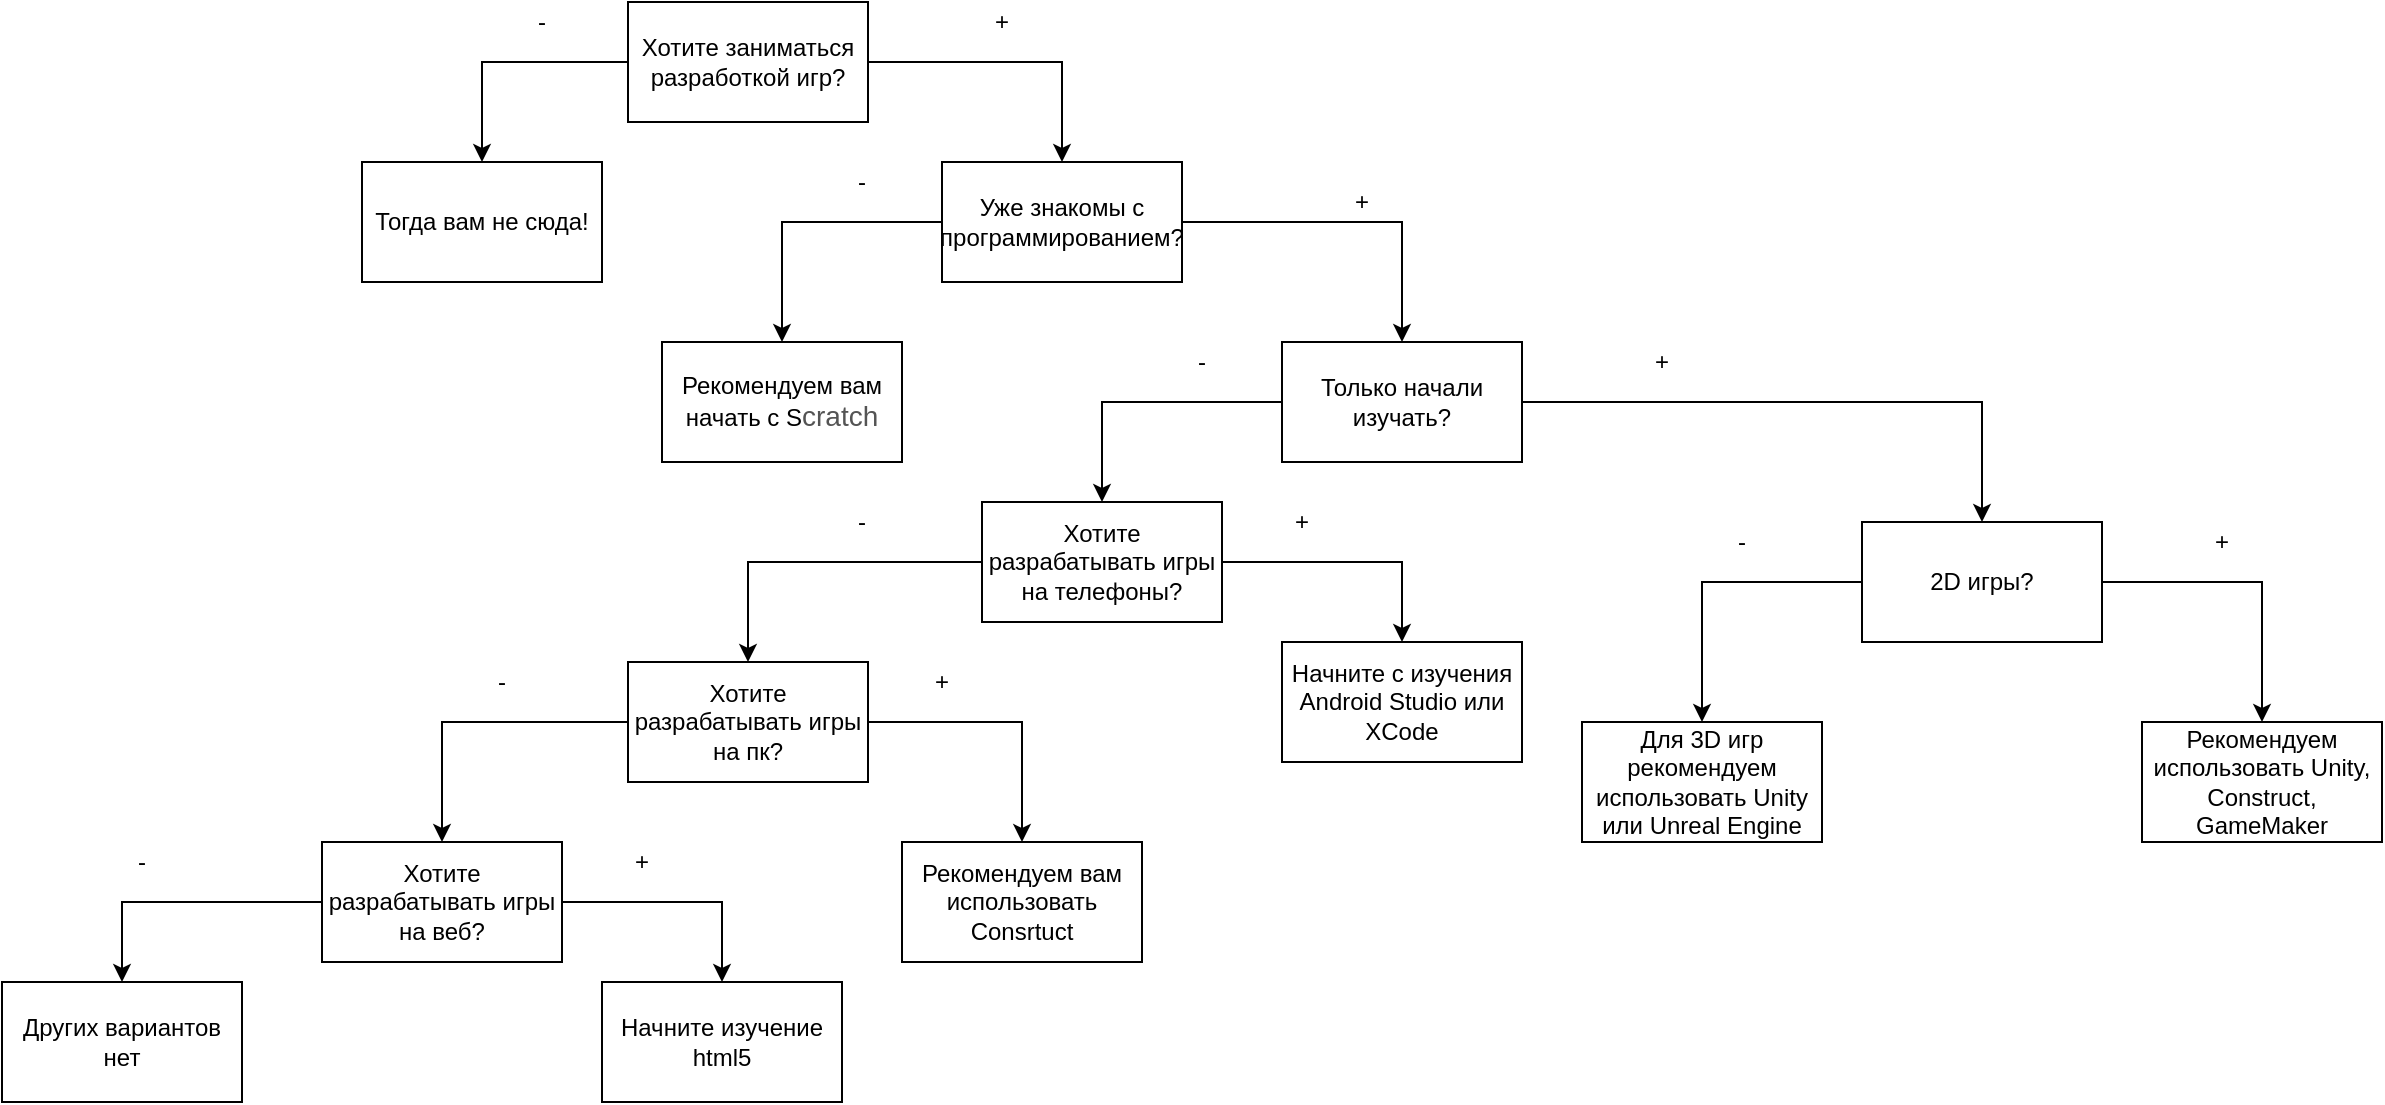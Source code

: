 <mxfile version="12.4.3" type="device" pages="1"><diagram id="BMum3TwJY-TlS5wHPdMq" name="Page-1"><mxGraphModel dx="2619" dy="723" grid="1" gridSize="10" guides="1" tooltips="1" connect="1" arrows="1" fold="1" page="1" pageScale="1" pageWidth="827" pageHeight="1169" math="0" shadow="0"><root><mxCell id="0"/><mxCell id="1" parent="0"/><mxCell id="CIO8jjo4Fvvt368eIPhB-8" value="" style="edgeStyle=orthogonalEdgeStyle;rounded=0;orthogonalLoop=1;jettySize=auto;html=1;" parent="1" source="CIO8jjo4Fvvt368eIPhB-1" target="CIO8jjo4Fvvt368eIPhB-7" edge="1"><mxGeometry relative="1" as="geometry"/></mxCell><mxCell id="CIO8jjo4Fvvt368eIPhB-9" style="edgeStyle=orthogonalEdgeStyle;rounded=0;orthogonalLoop=1;jettySize=auto;html=1;exitX=1;exitY=0.5;exitDx=0;exitDy=0;entryX=0.5;entryY=0;entryDx=0;entryDy=0;" parent="1" source="CIO8jjo4Fvvt368eIPhB-1" target="CIO8jjo4Fvvt368eIPhB-2" edge="1"><mxGeometry relative="1" as="geometry"/></mxCell><mxCell id="CIO8jjo4Fvvt368eIPhB-1" value="&lt;font style=&quot;vertical-align: inherit&quot;&gt;&lt;font style=&quot;vertical-align: inherit&quot;&gt;Хотите заниматься разработкой игр?&lt;/font&gt;&lt;/font&gt;" style="rounded=0;whiteSpace=wrap;html=1;" parent="1" vertex="1"><mxGeometry x="193" y="30" width="120" height="60" as="geometry"/></mxCell><mxCell id="CIO8jjo4Fvvt368eIPhB-7" value="Тогда вам не сюда!" style="rounded=0;whiteSpace=wrap;html=1;" parent="1" vertex="1"><mxGeometry x="60" y="110" width="120" height="60" as="geometry"/></mxCell><mxCell id="CIO8jjo4Fvvt368eIPhB-6" value="" style="edgeStyle=orthogonalEdgeStyle;rounded=0;orthogonalLoop=1;jettySize=auto;html=1;" parent="1" source="CIO8jjo4Fvvt368eIPhB-2" target="CIO8jjo4Fvvt368eIPhB-5" edge="1"><mxGeometry relative="1" as="geometry"/></mxCell><mxCell id="CIO8jjo4Fvvt368eIPhB-11" value="" style="edgeStyle=orthogonalEdgeStyle;rounded=0;orthogonalLoop=1;jettySize=auto;html=1;" parent="1" source="CIO8jjo4Fvvt368eIPhB-2" target="CIO8jjo4Fvvt368eIPhB-10" edge="1"><mxGeometry relative="1" as="geometry"/></mxCell><mxCell id="CIO8jjo4Fvvt368eIPhB-2" value="&lt;font style=&quot;vertical-align: inherit&quot;&gt;&lt;font style=&quot;vertical-align: inherit&quot;&gt;Уже знакомы с программированием?&lt;/font&gt;&lt;/font&gt;" style="rounded=0;whiteSpace=wrap;html=1;" parent="1" vertex="1"><mxGeometry x="350" y="110" width="120" height="60" as="geometry"/></mxCell><mxCell id="GX0YMF1vHacWtDlp9UDs-3" value="" style="edgeStyle=orthogonalEdgeStyle;rounded=0;orthogonalLoop=1;jettySize=auto;html=1;" edge="1" parent="1" source="CIO8jjo4Fvvt368eIPhB-10" target="GX0YMF1vHacWtDlp9UDs-2"><mxGeometry relative="1" as="geometry"/></mxCell><mxCell id="GX0YMF1vHacWtDlp9UDs-24" value="" style="edgeStyle=orthogonalEdgeStyle;rounded=0;orthogonalLoop=1;jettySize=auto;html=1;" edge="1" parent="1" source="CIO8jjo4Fvvt368eIPhB-10" target="GX0YMF1vHacWtDlp9UDs-23"><mxGeometry relative="1" as="geometry"/></mxCell><mxCell id="CIO8jjo4Fvvt368eIPhB-10" value="&lt;font style=&quot;vertical-align: inherit&quot;&gt;&lt;font style=&quot;vertical-align: inherit&quot;&gt;Только начали изучать?&lt;/font&gt;&lt;/font&gt;" style="rounded=0;whiteSpace=wrap;html=1;" parent="1" vertex="1"><mxGeometry x="520" y="200" width="120" height="60" as="geometry"/></mxCell><mxCell id="GX0YMF1vHacWtDlp9UDs-26" value="" style="edgeStyle=orthogonalEdgeStyle;rounded=0;orthogonalLoop=1;jettySize=auto;html=1;" edge="1" parent="1" source="GX0YMF1vHacWtDlp9UDs-23" target="GX0YMF1vHacWtDlp9UDs-25"><mxGeometry relative="1" as="geometry"/></mxCell><mxCell id="GX0YMF1vHacWtDlp9UDs-27" style="edgeStyle=orthogonalEdgeStyle;rounded=0;orthogonalLoop=1;jettySize=auto;html=1;exitX=0;exitY=0.5;exitDx=0;exitDy=0;entryX=0.5;entryY=0;entryDx=0;entryDy=0;" edge="1" parent="1" source="GX0YMF1vHacWtDlp9UDs-23" target="CIO8jjo4Fvvt368eIPhB-14"><mxGeometry relative="1" as="geometry"/></mxCell><mxCell id="GX0YMF1vHacWtDlp9UDs-23" value="&lt;font style=&quot;vertical-align: inherit&quot;&gt;&lt;font style=&quot;vertical-align: inherit&quot;&gt;2D игры?&lt;/font&gt;&lt;/font&gt;" style="rounded=0;whiteSpace=wrap;html=1;" vertex="1" parent="1"><mxGeometry x="810" y="290" width="120" height="60" as="geometry"/></mxCell><mxCell id="GX0YMF1vHacWtDlp9UDs-25" value="Рекомендуем использовать Unity, Construct, GameMaker" style="rounded=0;whiteSpace=wrap;html=1;" vertex="1" parent="1"><mxGeometry x="950" y="390" width="120" height="60" as="geometry"/></mxCell><mxCell id="GX0YMF1vHacWtDlp9UDs-7" style="edgeStyle=orthogonalEdgeStyle;rounded=0;orthogonalLoop=1;jettySize=auto;html=1;exitX=0;exitY=0.5;exitDx=0;exitDy=0;entryX=0.5;entryY=0;entryDx=0;entryDy=0;" edge="1" parent="1" source="GX0YMF1vHacWtDlp9UDs-2" target="GX0YMF1vHacWtDlp9UDs-5"><mxGeometry relative="1" as="geometry"/></mxCell><mxCell id="GX0YMF1vHacWtDlp9UDs-11" value="" style="edgeStyle=orthogonalEdgeStyle;rounded=0;orthogonalLoop=1;jettySize=auto;html=1;" edge="1" parent="1" source="GX0YMF1vHacWtDlp9UDs-2" target="GX0YMF1vHacWtDlp9UDs-10"><mxGeometry relative="1" as="geometry"/></mxCell><mxCell id="GX0YMF1vHacWtDlp9UDs-2" value="Хотите разрабатывать игры на телефоны?" style="rounded=0;whiteSpace=wrap;html=1;" vertex="1" parent="1"><mxGeometry x="370" y="280" width="120" height="60" as="geometry"/></mxCell><mxCell id="GX0YMF1vHacWtDlp9UDs-10" value="Начните с изучения Android Studio или XCode" style="rounded=0;whiteSpace=wrap;html=1;" vertex="1" parent="1"><mxGeometry x="520" y="350" width="120" height="60" as="geometry"/></mxCell><mxCell id="CIO8jjo4Fvvt368eIPhB-14" value="Для 3D игр рекомендуем использовать Unity или Unreal Engine" style="rounded=0;whiteSpace=wrap;html=1;" parent="1" vertex="1"><mxGeometry x="670" y="390" width="120" height="60" as="geometry"/></mxCell><mxCell id="CIO8jjo4Fvvt368eIPhB-12" value="Рекомендуем вам использовать Consrtuct" style="rounded=0;whiteSpace=wrap;html=1;" parent="1" vertex="1"><mxGeometry x="330" y="450" width="120" height="60" as="geometry"/></mxCell><mxCell id="CIO8jjo4Fvvt368eIPhB-5" value="&lt;font style=&quot;vertical-align: inherit&quot;&gt;&lt;font style=&quot;vertical-align: inherit&quot;&gt;Рекомендуем вам начать с S&lt;span style=&quot;color: rgb(84 , 84 , 84) ; font-family: &amp;#34;arial&amp;#34; , sans-serif ; font-size: 14px ; text-align: left ; background-color: rgb(255 , 255 , 255)&quot;&gt;cratch&lt;/span&gt;&lt;br&gt;&lt;/font&gt;&lt;/font&gt;" style="rounded=0;whiteSpace=wrap;html=1;" parent="1" vertex="1"><mxGeometry x="210" y="200" width="120" height="60" as="geometry"/></mxCell><mxCell id="CIO8jjo4Fvvt368eIPhB-16" value="-" style="text;html=1;strokeColor=none;fillColor=none;align=center;verticalAlign=middle;whiteSpace=wrap;rounded=0;" parent="1" vertex="1"><mxGeometry x="130" y="30" width="40" height="20" as="geometry"/></mxCell><mxCell id="CIO8jjo4Fvvt368eIPhB-17" value="-" style="text;html=1;strokeColor=none;fillColor=none;align=center;verticalAlign=middle;whiteSpace=wrap;rounded=0;" parent="1" vertex="1"><mxGeometry x="290" y="110" width="40" height="20" as="geometry"/></mxCell><mxCell id="CIO8jjo4Fvvt368eIPhB-18" value="+" style="text;html=1;strokeColor=none;fillColor=none;align=center;verticalAlign=middle;whiteSpace=wrap;rounded=0;" parent="1" vertex="1"><mxGeometry x="690" y="200" width="40" height="20" as="geometry"/></mxCell><mxCell id="CIO8jjo4Fvvt368eIPhB-19" value="-" style="text;html=1;strokeColor=none;fillColor=none;align=center;verticalAlign=middle;whiteSpace=wrap;rounded=0;" parent="1" vertex="1"><mxGeometry x="460" y="200" width="40" height="20" as="geometry"/></mxCell><mxCell id="CIO8jjo4Fvvt368eIPhB-20" value="+" style="text;html=1;strokeColor=none;fillColor=none;align=center;verticalAlign=middle;whiteSpace=wrap;rounded=0;" parent="1" vertex="1"><mxGeometry x="360" y="30" width="40" height="20" as="geometry"/></mxCell><mxCell id="CIO8jjo4Fvvt368eIPhB-21" value="+" style="text;html=1;strokeColor=none;fillColor=none;align=center;verticalAlign=middle;whiteSpace=wrap;rounded=0;" parent="1" vertex="1"><mxGeometry x="540" y="120" width="40" height="20" as="geometry"/></mxCell><mxCell id="GX0YMF1vHacWtDlp9UDs-14" value="" style="edgeStyle=orthogonalEdgeStyle;rounded=0;orthogonalLoop=1;jettySize=auto;html=1;" edge="1" parent="1" source="GX0YMF1vHacWtDlp9UDs-4" target="GX0YMF1vHacWtDlp9UDs-13"><mxGeometry relative="1" as="geometry"/></mxCell><mxCell id="GX0YMF1vHacWtDlp9UDs-21" value="" style="edgeStyle=orthogonalEdgeStyle;rounded=0;orthogonalLoop=1;jettySize=auto;html=1;" edge="1" parent="1" source="GX0YMF1vHacWtDlp9UDs-4" target="GX0YMF1vHacWtDlp9UDs-20"><mxGeometry relative="1" as="geometry"/></mxCell><mxCell id="GX0YMF1vHacWtDlp9UDs-4" value="Хотите разрабатывать игры на веб?" style="rounded=0;whiteSpace=wrap;html=1;" vertex="1" parent="1"><mxGeometry x="40" y="450" width="120" height="60" as="geometry"/></mxCell><mxCell id="GX0YMF1vHacWtDlp9UDs-20" value="Других вариантов нет" style="rounded=0;whiteSpace=wrap;html=1;" vertex="1" parent="1"><mxGeometry x="-120" y="520" width="120" height="60" as="geometry"/></mxCell><mxCell id="GX0YMF1vHacWtDlp9UDs-13" value="Начните изучение html5" style="rounded=0;whiteSpace=wrap;html=1;" vertex="1" parent="1"><mxGeometry x="180" y="520" width="120" height="60" as="geometry"/></mxCell><mxCell id="GX0YMF1vHacWtDlp9UDs-6" style="edgeStyle=orthogonalEdgeStyle;rounded=0;orthogonalLoop=1;jettySize=auto;html=1;exitX=1;exitY=0.5;exitDx=0;exitDy=0;entryX=0.5;entryY=0;entryDx=0;entryDy=0;" edge="1" parent="1" source="GX0YMF1vHacWtDlp9UDs-5" target="CIO8jjo4Fvvt368eIPhB-12"><mxGeometry relative="1" as="geometry"/></mxCell><mxCell id="GX0YMF1vHacWtDlp9UDs-8" style="edgeStyle=orthogonalEdgeStyle;rounded=0;orthogonalLoop=1;jettySize=auto;html=1;exitX=0;exitY=0.5;exitDx=0;exitDy=0;" edge="1" parent="1" source="GX0YMF1vHacWtDlp9UDs-5" target="GX0YMF1vHacWtDlp9UDs-4"><mxGeometry relative="1" as="geometry"/></mxCell><mxCell id="GX0YMF1vHacWtDlp9UDs-5" value="Хотите разрабатывать игры на пк?" style="rounded=0;whiteSpace=wrap;html=1;" vertex="1" parent="1"><mxGeometry x="193" y="360" width="120" height="60" as="geometry"/></mxCell><mxCell id="GX0YMF1vHacWtDlp9UDs-15" value="+" style="text;html=1;strokeColor=none;fillColor=none;align=center;verticalAlign=middle;whiteSpace=wrap;rounded=0;" vertex="1" parent="1"><mxGeometry x="510" y="280" width="40" height="20" as="geometry"/></mxCell><mxCell id="GX0YMF1vHacWtDlp9UDs-16" value="+" style="text;html=1;strokeColor=none;fillColor=none;align=center;verticalAlign=middle;whiteSpace=wrap;rounded=0;" vertex="1" parent="1"><mxGeometry x="330" y="360" width="40" height="20" as="geometry"/></mxCell><mxCell id="GX0YMF1vHacWtDlp9UDs-17" value="+" style="text;html=1;strokeColor=none;fillColor=none;align=center;verticalAlign=middle;whiteSpace=wrap;rounded=0;" vertex="1" parent="1"><mxGeometry x="180" y="450" width="40" height="20" as="geometry"/></mxCell><mxCell id="GX0YMF1vHacWtDlp9UDs-18" value="-" style="text;html=1;strokeColor=none;fillColor=none;align=center;verticalAlign=middle;whiteSpace=wrap;rounded=0;" vertex="1" parent="1"><mxGeometry x="290" y="280" width="40" height="20" as="geometry"/></mxCell><mxCell id="GX0YMF1vHacWtDlp9UDs-19" value="-" style="text;html=1;strokeColor=none;fillColor=none;align=center;verticalAlign=middle;whiteSpace=wrap;rounded=0;" vertex="1" parent="1"><mxGeometry x="110" y="360" width="40" height="20" as="geometry"/></mxCell><mxCell id="GX0YMF1vHacWtDlp9UDs-22" value="-" style="text;html=1;strokeColor=none;fillColor=none;align=center;verticalAlign=middle;whiteSpace=wrap;rounded=0;" vertex="1" parent="1"><mxGeometry x="-70" y="450" width="40" height="20" as="geometry"/></mxCell><mxCell id="GX0YMF1vHacWtDlp9UDs-28" value="+" style="text;html=1;strokeColor=none;fillColor=none;align=center;verticalAlign=middle;whiteSpace=wrap;rounded=0;" vertex="1" parent="1"><mxGeometry x="970" y="290" width="40" height="20" as="geometry"/></mxCell><mxCell id="GX0YMF1vHacWtDlp9UDs-29" value="-" style="text;html=1;strokeColor=none;fillColor=none;align=center;verticalAlign=middle;whiteSpace=wrap;rounded=0;" vertex="1" parent="1"><mxGeometry x="730" y="290" width="40" height="20" as="geometry"/></mxCell></root></mxGraphModel></diagram></mxfile>